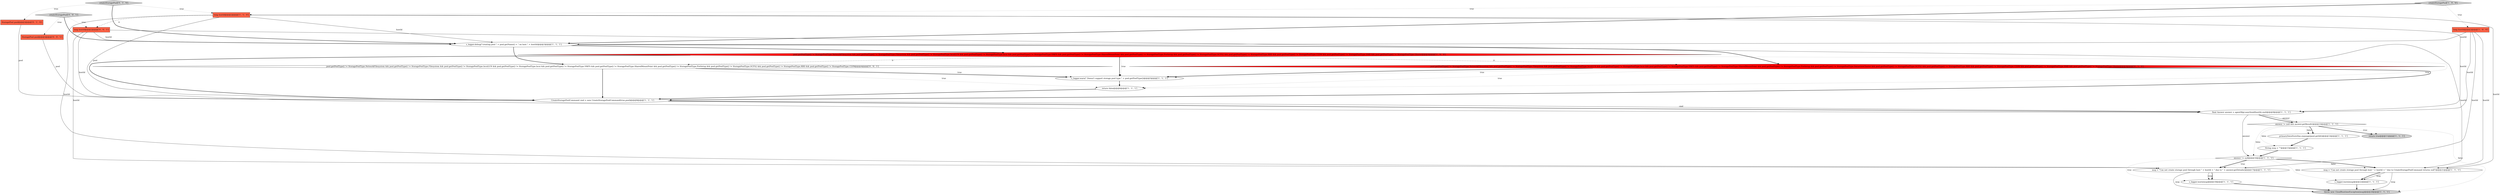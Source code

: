 digraph {
25 [style = filled, label = "long hostId@@@2@@@['0', '0', '1']", fillcolor = tomato, shape = box image = "AAA0AAABBB3BBB"];
6 [style = filled, label = "throw new CloudRuntimeException(msg)@@@24@@@['1', '1', '1']", fillcolor = lightgray, shape = ellipse image = "AAA0AAABBB1BBB"];
15 [style = filled, label = "msg = \"Can not create storage pool through host \" + hostId + \" due to \" + answer.getDetails()@@@17@@@['1', '1', '1']", fillcolor = white, shape = ellipse image = "AAA0AAABBB1BBB"];
8 [style = filled, label = "return true@@@11@@@['1', '1', '1']", fillcolor = lightgray, shape = ellipse image = "AAA0AAABBB1BBB"];
18 [style = filled, label = "answer != null && answer.getResult()@@@10@@@['1', '1', '1']", fillcolor = white, shape = diamond image = "AAA0AAABBB1BBB"];
14 [style = filled, label = "s_logger.debug(\"creating pool \" + pool.getName() + \" on host \" + hostId)@@@3@@@['1', '1', '1']", fillcolor = white, shape = ellipse image = "AAA0AAABBB1BBB"];
11 [style = filled, label = "s_logger.warn(msg)@@@18@@@['1', '1', '1']", fillcolor = white, shape = ellipse image = "AAA0AAABBB1BBB"];
20 [style = filled, label = "pool.getPoolType() != StoragePoolType.NetworkFilesystem && pool.getPoolType() != StoragePoolType.Filesystem && pool.getPoolType() != StoragePoolType.IscsiLUN && pool.getPoolType() != StoragePoolType.Iscsi && pool.getPoolType() != StoragePoolType.VMFS && pool.getPoolType() != StoragePoolType.SharedMountPoint && pool.getPoolType() != StoragePoolType.PreSetup && pool.getPoolType() != StoragePoolType.DatastoreCluster && pool.getPoolType() != StoragePoolType.OCFS2 && pool.getPoolType() != StoragePoolType.RBD && pool.getPoolType() != StoragePoolType.CLVM && pool.getPoolType() != StoragePoolType.SMB && pool.getPoolType() != StoragePoolType.Gluster@@@4@@@['0', '1', '0']", fillcolor = red, shape = diamond image = "AAA1AAABBB2BBB"];
17 [style = filled, label = "final Answer answer = agentMgr.easySend(hostId,cmd)@@@9@@@['1', '1', '1']", fillcolor = white, shape = ellipse image = "AAA0AAABBB1BBB"];
24 [style = filled, label = "pool.getPoolType() != StoragePoolType.NetworkFilesystem && pool.getPoolType() != StoragePoolType.Filesystem && pool.getPoolType() != StoragePoolType.IscsiLUN && pool.getPoolType() != StoragePoolType.Iscsi && pool.getPoolType() != StoragePoolType.VMFS && pool.getPoolType() != StoragePoolType.SharedMountPoint && pool.getPoolType() != StoragePoolType.PreSetup && pool.getPoolType() != StoragePoolType.OCFS2 && pool.getPoolType() != StoragePoolType.RBD && pool.getPoolType() != StoragePoolType.CLVM@@@4@@@['0', '0', '1']", fillcolor = white, shape = diamond image = "AAA0AAABBB3BBB"];
12 [style = filled, label = "msg = \"Can not create storage pool through host \" + hostId + \" due to CreateStoragePoolCommand returns null\"@@@21@@@['1', '1', '1']", fillcolor = white, shape = ellipse image = "AAA0AAABBB1BBB"];
16 [style = filled, label = "primaryDataStoreDao.expunge(pool.getId())@@@14@@@['1', '1', '1']", fillcolor = white, shape = ellipse image = "AAA0AAABBB1BBB"];
22 [style = filled, label = "StoragePool pool@@@2@@@['0', '0', '1']", fillcolor = tomato, shape = box image = "AAA0AAABBB3BBB"];
4 [style = filled, label = "long hostId@@@2@@@['1', '1', '0']", fillcolor = tomato, shape = box image = "AAA0AAABBB1BBB"];
10 [style = filled, label = "answer != null@@@16@@@['1', '1', '1']", fillcolor = white, shape = diamond image = "AAA0AAABBB1BBB"];
21 [style = filled, label = "createStoragePool['0', '1', '0']", fillcolor = lightgray, shape = diamond image = "AAA0AAABBB2BBB"];
0 [style = filled, label = "s_logger.warn(msg)@@@22@@@['1', '1', '1']", fillcolor = white, shape = ellipse image = "AAA0AAABBB1BBB"];
7 [style = filled, label = "s_logger.warn(\" Doesn't support storage pool type \" + pool.getPoolType())@@@5@@@['1', '1', '1']", fillcolor = white, shape = ellipse image = "AAA0AAABBB1BBB"];
5 [style = filled, label = "return false@@@6@@@['1', '1', '1']", fillcolor = white, shape = ellipse image = "AAA0AAABBB1BBB"];
23 [style = filled, label = "createStoragePool['0', '0', '1']", fillcolor = lightgray, shape = diamond image = "AAA0AAABBB3BBB"];
19 [style = filled, label = "StoragePool pool@@@2@@@['0', '1', '0']", fillcolor = tomato, shape = box image = "AAA0AAABBB2BBB"];
3 [style = filled, label = "long hostId@@@2@@@['1', '0', '0']", fillcolor = tomato, shape = box image = "AAA0AAABBB1BBB"];
13 [style = filled, label = "createStoragePool['1', '0', '0']", fillcolor = lightgray, shape = diamond image = "AAA0AAABBB1BBB"];
2 [style = filled, label = "String msg = \"\"@@@15@@@['1', '1', '1']", fillcolor = white, shape = ellipse image = "AAA0AAABBB1BBB"];
1 [style = filled, label = "CreateStoragePoolCommand cmd = new CreateStoragePoolCommand(true,pool)@@@8@@@['1', '1', '1']", fillcolor = white, shape = ellipse image = "AAA0AAABBB1BBB"];
9 [style = filled, label = "pool.getPoolType() != StoragePoolType.NetworkFilesystem && pool.getPoolType() != StoragePoolType.Filesystem && pool.getPoolType() != StoragePoolType.IscsiLUN && pool.getPoolType() != StoragePoolType.Iscsi && pool.getPoolType() != StoragePoolType.VMFS && pool.getPoolType() != StoragePoolType.SharedMountPoint && pool.getPoolType() != StoragePoolType.PreSetup && pool.getPoolType() != StoragePoolType.OCFS2 && pool.getPoolType() != StoragePoolType.RBD && pool.getPoolType() != StoragePoolType.CLVM && pool.getPoolType() != StoragePoolType.SMB && pool.getPoolType() != StoragePoolType.Gluster@@@4@@@['1', '0', '0']", fillcolor = red, shape = diamond image = "AAA1AAABBB1BBB"];
9->20 [style = dashed, label="0"];
14->24 [style = bold, label=""];
4->15 [style = solid, label="hostId"];
4->1 [style = solid, label="pool"];
18->16 [style = dotted, label="false"];
10->15 [style = bold, label=""];
3->14 [style = solid, label="hostId"];
12->6 [style = solid, label="msg"];
13->3 [style = dotted, label="true"];
0->6 [style = bold, label=""];
23->22 [style = dotted, label="true"];
9->24 [style = dashed, label="0"];
25->15 [style = solid, label="hostId"];
11->6 [style = bold, label=""];
15->11 [style = solid, label="msg"];
12->0 [style = solid, label="msg"];
18->8 [style = dotted, label="true"];
19->1 [style = solid, label="pool"];
4->14 [style = solid, label="hostId"];
20->1 [style = bold, label=""];
18->10 [style = dotted, label="false"];
16->2 [style = bold, label=""];
1->17 [style = solid, label="cmd"];
9->7 [style = bold, label=""];
2->10 [style = bold, label=""];
12->0 [style = bold, label=""];
20->7 [style = dotted, label="true"];
21->4 [style = dotted, label="true"];
25->12 [style = solid, label="hostId"];
1->17 [style = bold, label=""];
23->14 [style = bold, label=""];
10->15 [style = dotted, label="true"];
18->6 [style = dotted, label="false"];
13->4 [style = dotted, label="true"];
10->12 [style = dotted, label="false"];
5->1 [style = bold, label=""];
20->5 [style = dotted, label="true"];
4->25 [style = dashed, label="0"];
4->12 [style = solid, label="hostId"];
7->5 [style = bold, label=""];
9->5 [style = dotted, label="true"];
15->11 [style = bold, label=""];
18->2 [style = dotted, label="false"];
3->12 [style = solid, label="hostId"];
15->6 [style = solid, label="msg"];
25->14 [style = solid, label="hostId"];
3->15 [style = solid, label="hostId"];
4->17 [style = solid, label="hostId"];
25->17 [style = solid, label="hostId"];
22->1 [style = solid, label="pool"];
17->10 [style = solid, label="answer"];
10->12 [style = bold, label=""];
10->11 [style = dotted, label="true"];
10->0 [style = dotted, label="false"];
21->19 [style = dotted, label="true"];
3->17 [style = solid, label="hostId"];
14->9 [style = bold, label=""];
18->8 [style = bold, label=""];
24->1 [style = bold, label=""];
20->7 [style = bold, label=""];
9->1 [style = bold, label=""];
9->7 [style = dotted, label="true"];
24->7 [style = bold, label=""];
13->14 [style = bold, label=""];
23->25 [style = dotted, label="true"];
24->7 [style = dotted, label="true"];
24->5 [style = dotted, label="true"];
17->18 [style = bold, label=""];
17->18 [style = solid, label="answer"];
14->20 [style = bold, label=""];
21->14 [style = bold, label=""];
18->16 [style = bold, label=""];
}
